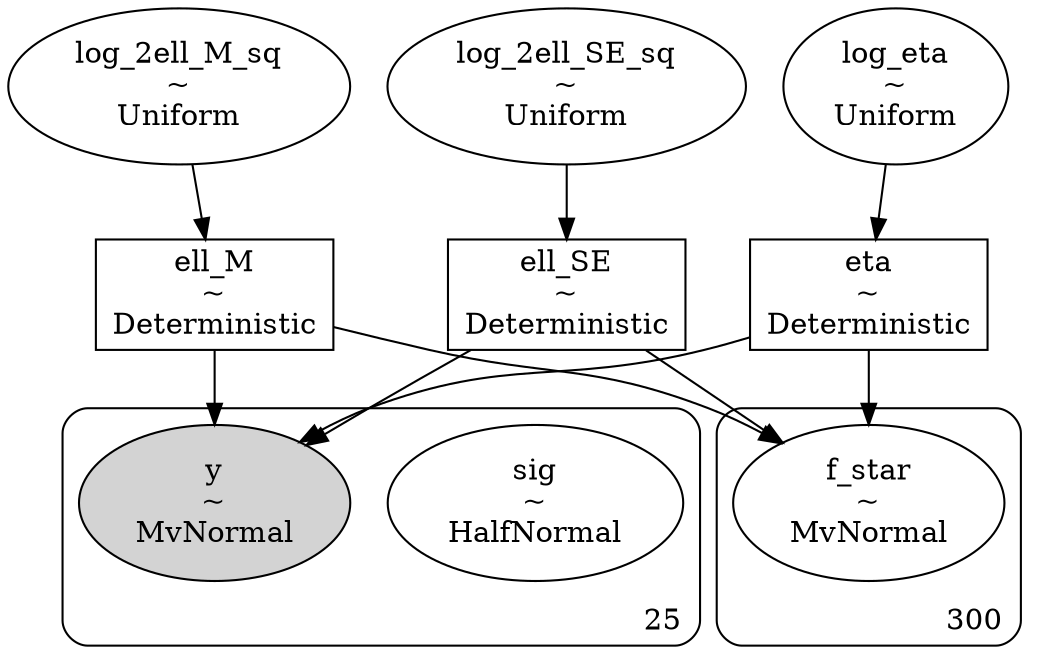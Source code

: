 digraph {
	ell_M [label="ell_M
~
Deterministic" shape=box]
	log_eta [label="log_eta
~
Uniform" shape=ellipse]
	log_2ell_M_sq [label="log_2ell_M_sq
~
Uniform" shape=ellipse]
	ell_SE [label="ell_SE
~
Deterministic" shape=box]
	log_2ell_SE_sq [label="log_2ell_SE_sq
~
Uniform" shape=ellipse]
	eta [label="eta
~
Deterministic" shape=box]
	subgraph cluster25 {
		sig [label="sig
~
HalfNormal" shape=ellipse]
		y [label="y
~
MvNormal" shape=ellipse style=filled]
		label=25 labeljust=r labelloc=b style=rounded
	}
	subgraph cluster300 {
		f_star [label="f_star
~
MvNormal" shape=ellipse]
		label=300 labeljust=r labelloc=b style=rounded
	}
	log_2ell_SE_sq -> ell_SE
	log_2ell_M_sq -> ell_M
	log_eta -> eta
	eta -> y
	ell_M -> y
	ell_SE -> y
	eta -> f_star
	ell_M -> f_star
	ell_SE -> f_star
}
